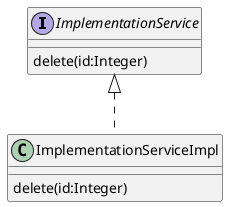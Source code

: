 @startuml

interface ImplementationService{
    delete(id:Integer)
}
class ImplementationServiceImpl{
    delete(id:Integer)
}

ImplementationService <|.. ImplementationServiceImpl


@enduml